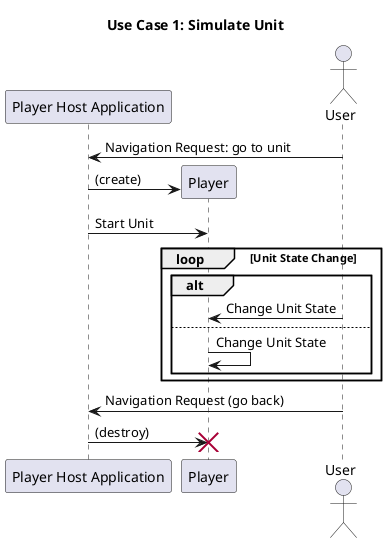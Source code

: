 @startuml
title Use Case 1: Simulate Unit
participant "Player Host Application" as app
actor User order 4
User -> app: Navigation Request: go to unit
create Player
app -> Player: (create)

app -> Player: Start Unit
loop Unit State Change
    alt
        User -> Player: Change Unit State
    else
        Player -> Player: Change Unit State
    end
end
User -> app: Navigation Request (go back)
app -> Player: (destroy)
destroy Player

@enduml
